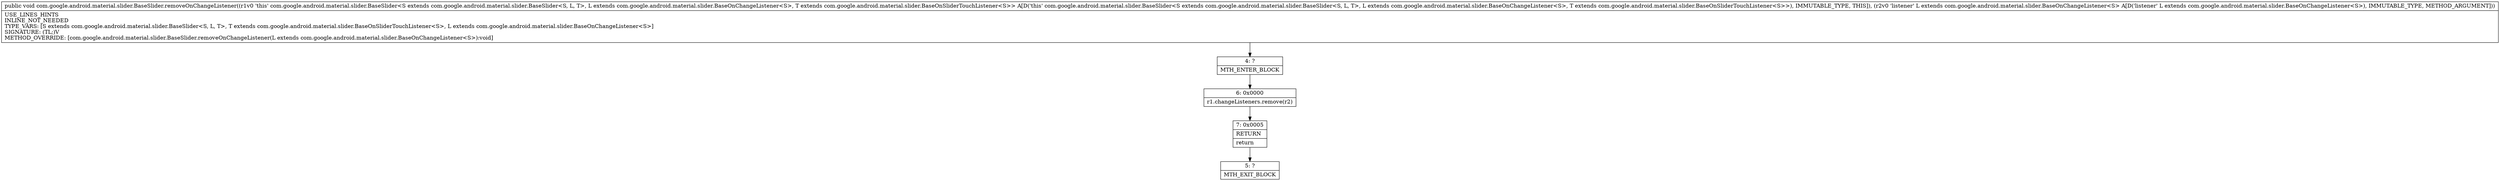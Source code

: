 digraph "CFG forcom.google.android.material.slider.BaseSlider.removeOnChangeListener(Lcom\/google\/android\/material\/slider\/BaseOnChangeListener;)V" {
Node_4 [shape=record,label="{4\:\ ?|MTH_ENTER_BLOCK\l}"];
Node_6 [shape=record,label="{6\:\ 0x0000|r1.changeListeners.remove(r2)\l}"];
Node_7 [shape=record,label="{7\:\ 0x0005|RETURN\l|return\l}"];
Node_5 [shape=record,label="{5\:\ ?|MTH_EXIT_BLOCK\l}"];
MethodNode[shape=record,label="{public void com.google.android.material.slider.BaseSlider.removeOnChangeListener((r1v0 'this' com.google.android.material.slider.BaseSlider\<S extends com.google.android.material.slider.BaseSlider\<S, L, T\>, L extends com.google.android.material.slider.BaseOnChangeListener\<S\>, T extends com.google.android.material.slider.BaseOnSliderTouchListener\<S\>\> A[D('this' com.google.android.material.slider.BaseSlider\<S extends com.google.android.material.slider.BaseSlider\<S, L, T\>, L extends com.google.android.material.slider.BaseOnChangeListener\<S\>, T extends com.google.android.material.slider.BaseOnSliderTouchListener\<S\>\>), IMMUTABLE_TYPE, THIS]), (r2v0 'listener' L extends com.google.android.material.slider.BaseOnChangeListener\<S\> A[D('listener' L extends com.google.android.material.slider.BaseOnChangeListener\<S\>), IMMUTABLE_TYPE, METHOD_ARGUMENT]))  | USE_LINES_HINTS\lINLINE_NOT_NEEDED\lTYPE_VARS: [S extends com.google.android.material.slider.BaseSlider\<S, L, T\>, T extends com.google.android.material.slider.BaseOnSliderTouchListener\<S\>, L extends com.google.android.material.slider.BaseOnChangeListener\<S\>]\lSIGNATURE: (TL;)V\lMETHOD_OVERRIDE: [com.google.android.material.slider.BaseSlider.removeOnChangeListener(L extends com.google.android.material.slider.BaseOnChangeListener\<S\>):void]\l}"];
MethodNode -> Node_4;Node_4 -> Node_6;
Node_6 -> Node_7;
Node_7 -> Node_5;
}

